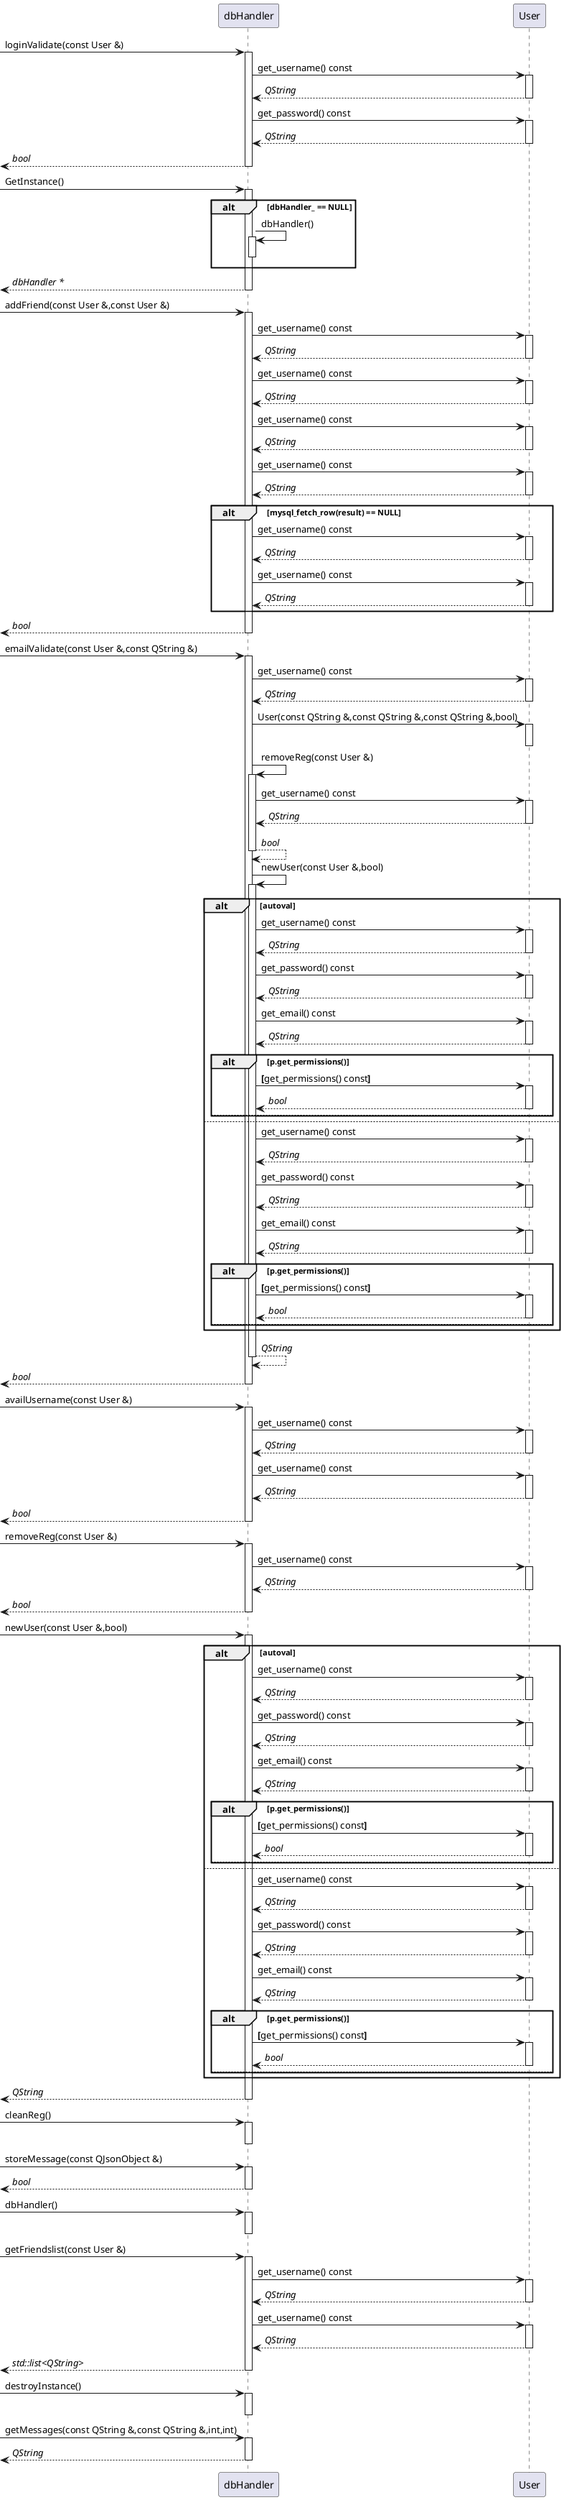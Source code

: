 @startuml
participant "dbHandler" as C_0007180728308577750051
[-> C_0007180728308577750051 : loginValidate(const User &)
activate C_0007180728308577750051
participant "User" as C_0013909460443608576024
C_0007180728308577750051 -> C_0013909460443608576024 : get_username() const
activate C_0013909460443608576024
C_0013909460443608576024 --> C_0007180728308577750051 : //QString//
deactivate C_0013909460443608576024
C_0007180728308577750051 -> C_0013909460443608576024 : get_password() const
activate C_0013909460443608576024
C_0013909460443608576024 --> C_0007180728308577750051 : //QString//
deactivate C_0013909460443608576024
[<-- C_0007180728308577750051 : //bool//
deactivate C_0007180728308577750051
[-> C_0007180728308577750051 : GetInstance()
activate C_0007180728308577750051
alt dbHandler_ == NULL
C_0007180728308577750051 -> C_0007180728308577750051 : dbHandler()
activate C_0007180728308577750051
deactivate C_0007180728308577750051
end
[<-- C_0007180728308577750051 : //dbHandler *//
deactivate C_0007180728308577750051
[-> C_0007180728308577750051 : addFriend(const User &,const User &)
activate C_0007180728308577750051
C_0007180728308577750051 -> C_0013909460443608576024 : get_username() const
activate C_0013909460443608576024
C_0013909460443608576024 --> C_0007180728308577750051 : //QString//
deactivate C_0013909460443608576024
C_0007180728308577750051 -> C_0013909460443608576024 : get_username() const
activate C_0013909460443608576024
C_0013909460443608576024 --> C_0007180728308577750051 : //QString//
deactivate C_0013909460443608576024
C_0007180728308577750051 -> C_0013909460443608576024 : get_username() const
activate C_0013909460443608576024
C_0013909460443608576024 --> C_0007180728308577750051 : //QString//
deactivate C_0013909460443608576024
C_0007180728308577750051 -> C_0013909460443608576024 : get_username() const
activate C_0013909460443608576024
C_0013909460443608576024 --> C_0007180728308577750051 : //QString//
deactivate C_0013909460443608576024
alt mysql_fetch_row(result) == NULL
C_0007180728308577750051 -> C_0013909460443608576024 : get_username() const
activate C_0013909460443608576024
C_0013909460443608576024 --> C_0007180728308577750051 : //QString//
deactivate C_0013909460443608576024
C_0007180728308577750051 -> C_0013909460443608576024 : get_username() const
activate C_0013909460443608576024
C_0013909460443608576024 --> C_0007180728308577750051 : //QString//
deactivate C_0013909460443608576024
end
[<-- C_0007180728308577750051 : //bool//
deactivate C_0007180728308577750051
[-> C_0007180728308577750051 : emailValidate(const User &,const QString &)
activate C_0007180728308577750051
C_0007180728308577750051 -> C_0013909460443608576024 : get_username() const
activate C_0013909460443608576024
C_0013909460443608576024 --> C_0007180728308577750051 : //QString//
deactivate C_0013909460443608576024
C_0007180728308577750051 -> C_0013909460443608576024 : User(const QString &,const QString &,const QString &,bool)
activate C_0013909460443608576024
deactivate C_0013909460443608576024
C_0007180728308577750051 -> C_0007180728308577750051 : removeReg(const User &)
activate C_0007180728308577750051
C_0007180728308577750051 -> C_0013909460443608576024 : get_username() const
activate C_0013909460443608576024
C_0013909460443608576024 --> C_0007180728308577750051 : //QString//
deactivate C_0013909460443608576024
C_0007180728308577750051 --> C_0007180728308577750051 : //bool//
deactivate C_0007180728308577750051
C_0007180728308577750051 -> C_0007180728308577750051 : newUser(const User &,bool)
activate C_0007180728308577750051
alt autoval
C_0007180728308577750051 -> C_0013909460443608576024 : get_username() const
activate C_0013909460443608576024
C_0013909460443608576024 --> C_0007180728308577750051 : //QString//
deactivate C_0013909460443608576024
C_0007180728308577750051 -> C_0013909460443608576024 : get_password() const
activate C_0013909460443608576024
C_0013909460443608576024 --> C_0007180728308577750051 : //QString//
deactivate C_0013909460443608576024
C_0007180728308577750051 -> C_0013909460443608576024 : get_email() const
activate C_0013909460443608576024
C_0013909460443608576024 --> C_0007180728308577750051 : //QString//
deactivate C_0013909460443608576024
alt p.get_permissions()
C_0007180728308577750051 -> C_0013909460443608576024 : **[**get_permissions() const**]**
activate C_0013909460443608576024
C_0013909460443608576024 --> C_0007180728308577750051 : //bool//
deactivate C_0013909460443608576024
else
end
else
C_0007180728308577750051 -> C_0013909460443608576024 : get_username() const
activate C_0013909460443608576024
C_0013909460443608576024 --> C_0007180728308577750051 : //QString//
deactivate C_0013909460443608576024
C_0007180728308577750051 -> C_0013909460443608576024 : get_password() const
activate C_0013909460443608576024
C_0013909460443608576024 --> C_0007180728308577750051 : //QString//
deactivate C_0013909460443608576024
C_0007180728308577750051 -> C_0013909460443608576024 : get_email() const
activate C_0013909460443608576024
C_0013909460443608576024 --> C_0007180728308577750051 : //QString//
deactivate C_0013909460443608576024
alt p.get_permissions()
C_0007180728308577750051 -> C_0013909460443608576024 : **[**get_permissions() const**]**
activate C_0013909460443608576024
C_0013909460443608576024 --> C_0007180728308577750051 : //bool//
deactivate C_0013909460443608576024
else
end
end
C_0007180728308577750051 --> C_0007180728308577750051 : //QString//
deactivate C_0007180728308577750051
[<-- C_0007180728308577750051 : //bool//
deactivate C_0007180728308577750051
[-> C_0007180728308577750051 : availUsername(const User &)
activate C_0007180728308577750051
C_0007180728308577750051 -> C_0013909460443608576024 : get_username() const
activate C_0013909460443608576024
C_0013909460443608576024 --> C_0007180728308577750051 : //QString//
deactivate C_0013909460443608576024
C_0007180728308577750051 -> C_0013909460443608576024 : get_username() const
activate C_0013909460443608576024
C_0013909460443608576024 --> C_0007180728308577750051 : //QString//
deactivate C_0013909460443608576024
[<-- C_0007180728308577750051 : //bool//
deactivate C_0007180728308577750051
[-> C_0007180728308577750051 : removeReg(const User &)
activate C_0007180728308577750051
C_0007180728308577750051 -> C_0013909460443608576024 : get_username() const
activate C_0013909460443608576024
C_0013909460443608576024 --> C_0007180728308577750051 : //QString//
deactivate C_0013909460443608576024
[<-- C_0007180728308577750051 : //bool//
deactivate C_0007180728308577750051
[-> C_0007180728308577750051 : newUser(const User &,bool)
activate C_0007180728308577750051
alt autoval
C_0007180728308577750051 -> C_0013909460443608576024 : get_username() const
activate C_0013909460443608576024
C_0013909460443608576024 --> C_0007180728308577750051 : //QString//
deactivate C_0013909460443608576024
C_0007180728308577750051 -> C_0013909460443608576024 : get_password() const
activate C_0013909460443608576024
C_0013909460443608576024 --> C_0007180728308577750051 : //QString//
deactivate C_0013909460443608576024
C_0007180728308577750051 -> C_0013909460443608576024 : get_email() const
activate C_0013909460443608576024
C_0013909460443608576024 --> C_0007180728308577750051 : //QString//
deactivate C_0013909460443608576024
alt p.get_permissions()
C_0007180728308577750051 -> C_0013909460443608576024 : **[**get_permissions() const**]**
activate C_0013909460443608576024
C_0013909460443608576024 --> C_0007180728308577750051 : //bool//
deactivate C_0013909460443608576024
else
end
else
C_0007180728308577750051 -> C_0013909460443608576024 : get_username() const
activate C_0013909460443608576024
C_0013909460443608576024 --> C_0007180728308577750051 : //QString//
deactivate C_0013909460443608576024
C_0007180728308577750051 -> C_0013909460443608576024 : get_password() const
activate C_0013909460443608576024
C_0013909460443608576024 --> C_0007180728308577750051 : //QString//
deactivate C_0013909460443608576024
C_0007180728308577750051 -> C_0013909460443608576024 : get_email() const
activate C_0013909460443608576024
C_0013909460443608576024 --> C_0007180728308577750051 : //QString//
deactivate C_0013909460443608576024
alt p.get_permissions()
C_0007180728308577750051 -> C_0013909460443608576024 : **[**get_permissions() const**]**
activate C_0013909460443608576024
C_0013909460443608576024 --> C_0007180728308577750051 : //bool//
deactivate C_0013909460443608576024
else
end
end
[<-- C_0007180728308577750051 : //QString//
deactivate C_0007180728308577750051
[-> C_0007180728308577750051 : cleanReg()
activate C_0007180728308577750051
deactivate C_0007180728308577750051
[-> C_0007180728308577750051 : storeMessage(const QJsonObject &)
activate C_0007180728308577750051
[<-- C_0007180728308577750051 : //bool//
deactivate C_0007180728308577750051
[-> C_0007180728308577750051 : dbHandler()
activate C_0007180728308577750051
deactivate C_0007180728308577750051
[-> C_0007180728308577750051 : getFriendslist(const User &)
activate C_0007180728308577750051
C_0007180728308577750051 -> C_0013909460443608576024 : get_username() const
activate C_0013909460443608576024
C_0013909460443608576024 --> C_0007180728308577750051 : //QString//
deactivate C_0013909460443608576024
C_0007180728308577750051 -> C_0013909460443608576024 : get_username() const
activate C_0013909460443608576024
C_0013909460443608576024 --> C_0007180728308577750051 : //QString//
deactivate C_0013909460443608576024
[<-- C_0007180728308577750051 : //std::list<QString>//
deactivate C_0007180728308577750051
[-> C_0007180728308577750051 : destroyInstance()
activate C_0007180728308577750051
deactivate C_0007180728308577750051
[-> C_0007180728308577750051 : getMessages(const QString &,const QString &,int,int)
activate C_0007180728308577750051
[<-- C_0007180728308577750051 : //QString//
deactivate C_0007180728308577750051

'Generated with clang-uml, version 0.6.0
'LLVM version clang version 18.1.8 (Fedora 18.1.8-1.fc40)
@enduml
